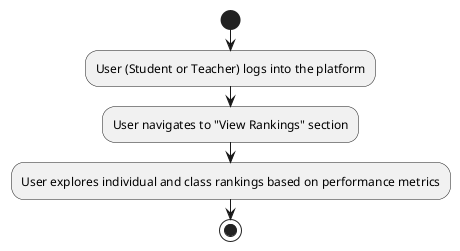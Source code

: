 @startuml

start
:User (Student or Teacher) logs into the platform;

:User navigates to "View Rankings" section;

:User explores individual and class rankings based on performance metrics;

stop
@enduml
